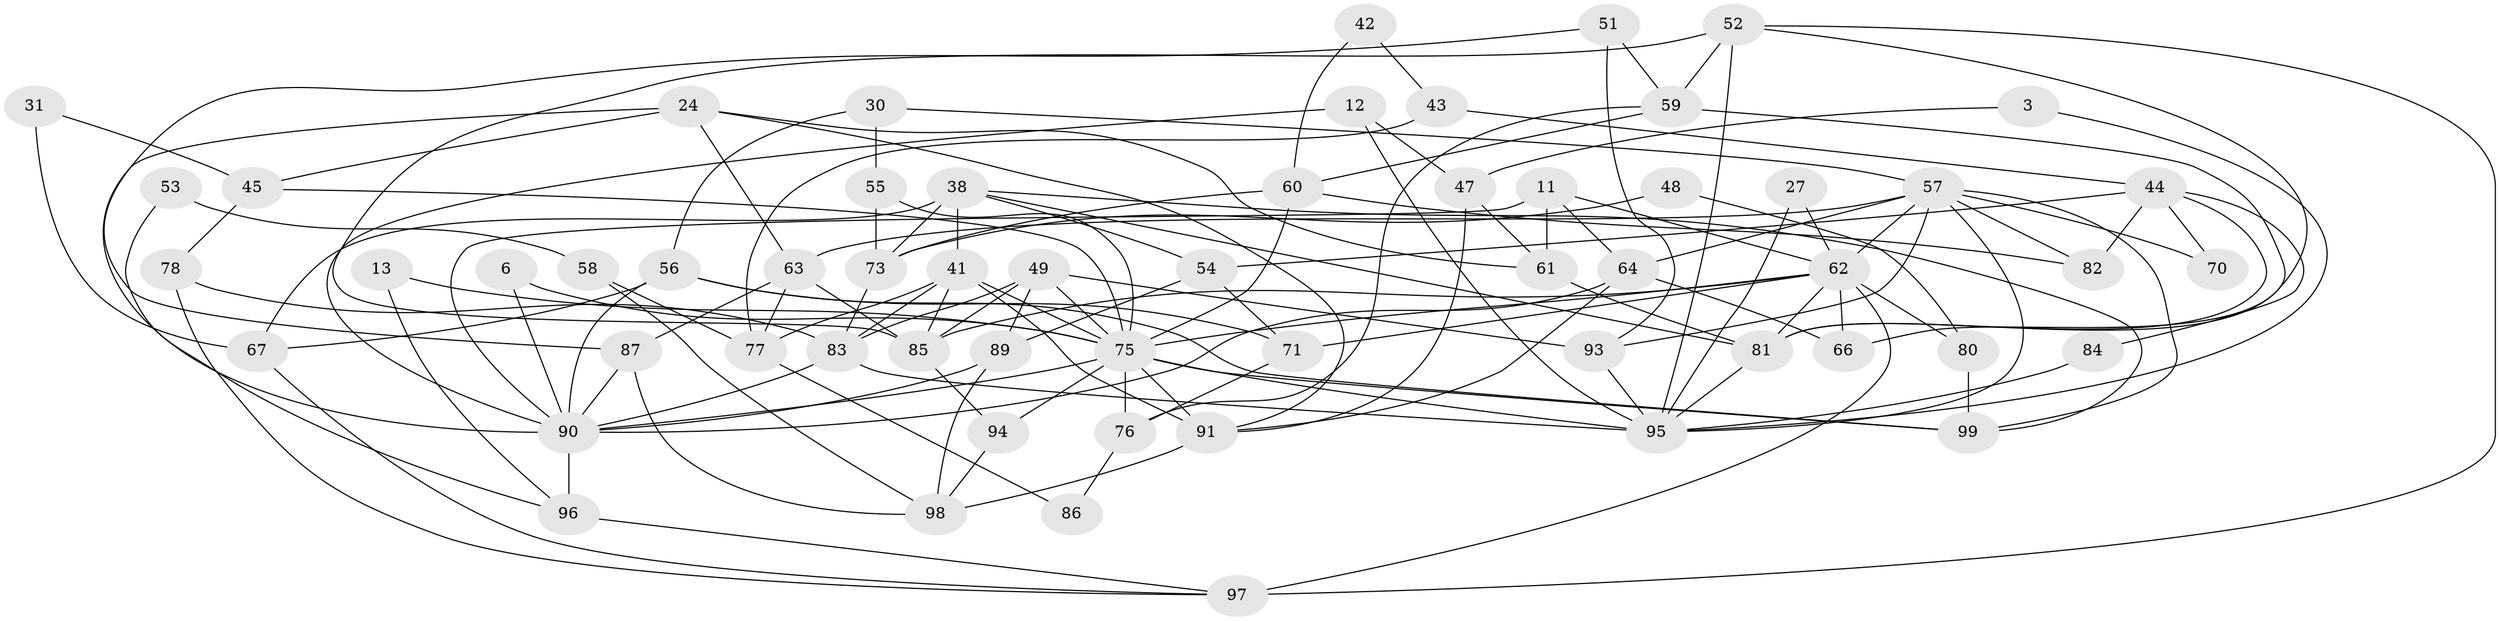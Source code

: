 // original degree distribution, {4: 0.2727272727272727, 5: 0.1919191919191919, 2: 0.13131313131313133, 3: 0.26262626262626265, 6: 0.09090909090909091, 7: 0.050505050505050504}
// Generated by graph-tools (version 1.1) at 2025/53/03/04/25 21:53:41]
// undirected, 59 vertices, 132 edges
graph export_dot {
graph [start="1"]
  node [color=gray90,style=filled];
  3;
  6;
  11;
  12;
  13;
  24;
  27;
  30;
  31;
  38;
  41 [super="+22+32"];
  42;
  43;
  44;
  45 [super="+28"];
  47 [super="+26"];
  48;
  49;
  51;
  52 [super="+36"];
  53;
  54;
  55;
  56;
  57 [super="+34"];
  58;
  59;
  60 [super="+7"];
  61;
  62 [super="+50"];
  63;
  64 [super="+35"];
  66;
  67 [super="+10"];
  70;
  71;
  73 [super="+39"];
  75 [super="+65+74"];
  76;
  77;
  78;
  80;
  81 [super="+33"];
  82;
  83 [super="+68+79"];
  84;
  85 [super="+17+40"];
  86;
  87;
  89;
  90 [super="+2+72"];
  91 [super="+46"];
  93 [super="+20"];
  94;
  95 [super="+37"];
  96;
  97 [super="+15"];
  98 [super="+29"];
  99 [super="+88+92"];
  3 -- 47;
  3 -- 95;
  6 -- 90;
  6 -- 75;
  11 -- 61;
  11 -- 64;
  11 -- 90;
  11 -- 62;
  12 -- 47 [weight=2];
  12 -- 90 [weight=2];
  12 -- 95;
  13 -- 75;
  13 -- 96;
  24 -- 91;
  24 -- 45;
  24 -- 61;
  24 -- 63;
  24 -- 90;
  27 -- 95 [weight=2];
  27 -- 62;
  30 -- 56;
  30 -- 55;
  30 -- 57;
  31 -- 45;
  31 -- 67;
  38 -- 54;
  38 -- 67;
  38 -- 73 [weight=2];
  38 -- 81;
  38 -- 99;
  38 -- 41;
  41 -- 83;
  41 -- 85;
  41 -- 75;
  41 -- 77 [weight=2];
  41 -- 91;
  42 -- 43;
  42 -- 60;
  43 -- 77;
  43 -- 44;
  44 -- 82;
  44 -- 54;
  44 -- 70;
  44 -- 84;
  44 -- 81;
  45 -- 78;
  45 -- 75 [weight=3];
  47 -- 91;
  47 -- 61;
  48 -- 73 [weight=2];
  48 -- 80;
  49 -- 83;
  49 -- 89;
  49 -- 93 [weight=2];
  49 -- 85 [weight=2];
  49 -- 75;
  51 -- 87;
  51 -- 93;
  51 -- 59;
  52 -- 95 [weight=2];
  52 -- 97 [weight=2];
  52 -- 59;
  52 -- 85;
  52 -- 81;
  53 -- 96;
  53 -- 58;
  54 -- 89;
  54 -- 71;
  55 -- 73;
  55 -- 75;
  56 -- 99;
  56 -- 71;
  56 -- 90 [weight=2];
  56 -- 67;
  57 -- 62 [weight=3];
  57 -- 64;
  57 -- 99 [weight=2];
  57 -- 70;
  57 -- 82;
  57 -- 63;
  57 -- 93;
  57 -- 95;
  58 -- 77;
  58 -- 98;
  59 -- 66;
  59 -- 76;
  59 -- 60;
  60 -- 82;
  60 -- 73;
  60 -- 75;
  61 -- 81;
  62 -- 81 [weight=2];
  62 -- 75 [weight=2];
  62 -- 97;
  62 -- 66;
  62 -- 71;
  62 -- 80;
  62 -- 85;
  63 -- 85;
  63 -- 77;
  63 -- 87;
  64 -- 91;
  64 -- 66;
  64 -- 90;
  67 -- 97;
  71 -- 76;
  73 -- 83;
  75 -- 90 [weight=2];
  75 -- 94;
  75 -- 91 [weight=2];
  75 -- 99 [weight=2];
  75 -- 76;
  75 -- 95;
  76 -- 86;
  77 -- 86;
  78 -- 83;
  78 -- 97;
  80 -- 99;
  81 -- 95;
  83 -- 95 [weight=4];
  83 -- 90;
  84 -- 95 [weight=2];
  85 -- 94;
  87 -- 90;
  87 -- 98;
  89 -- 98;
  89 -- 90;
  90 -- 96 [weight=2];
  91 -- 98;
  93 -- 95;
  94 -- 98;
  96 -- 97;
}
